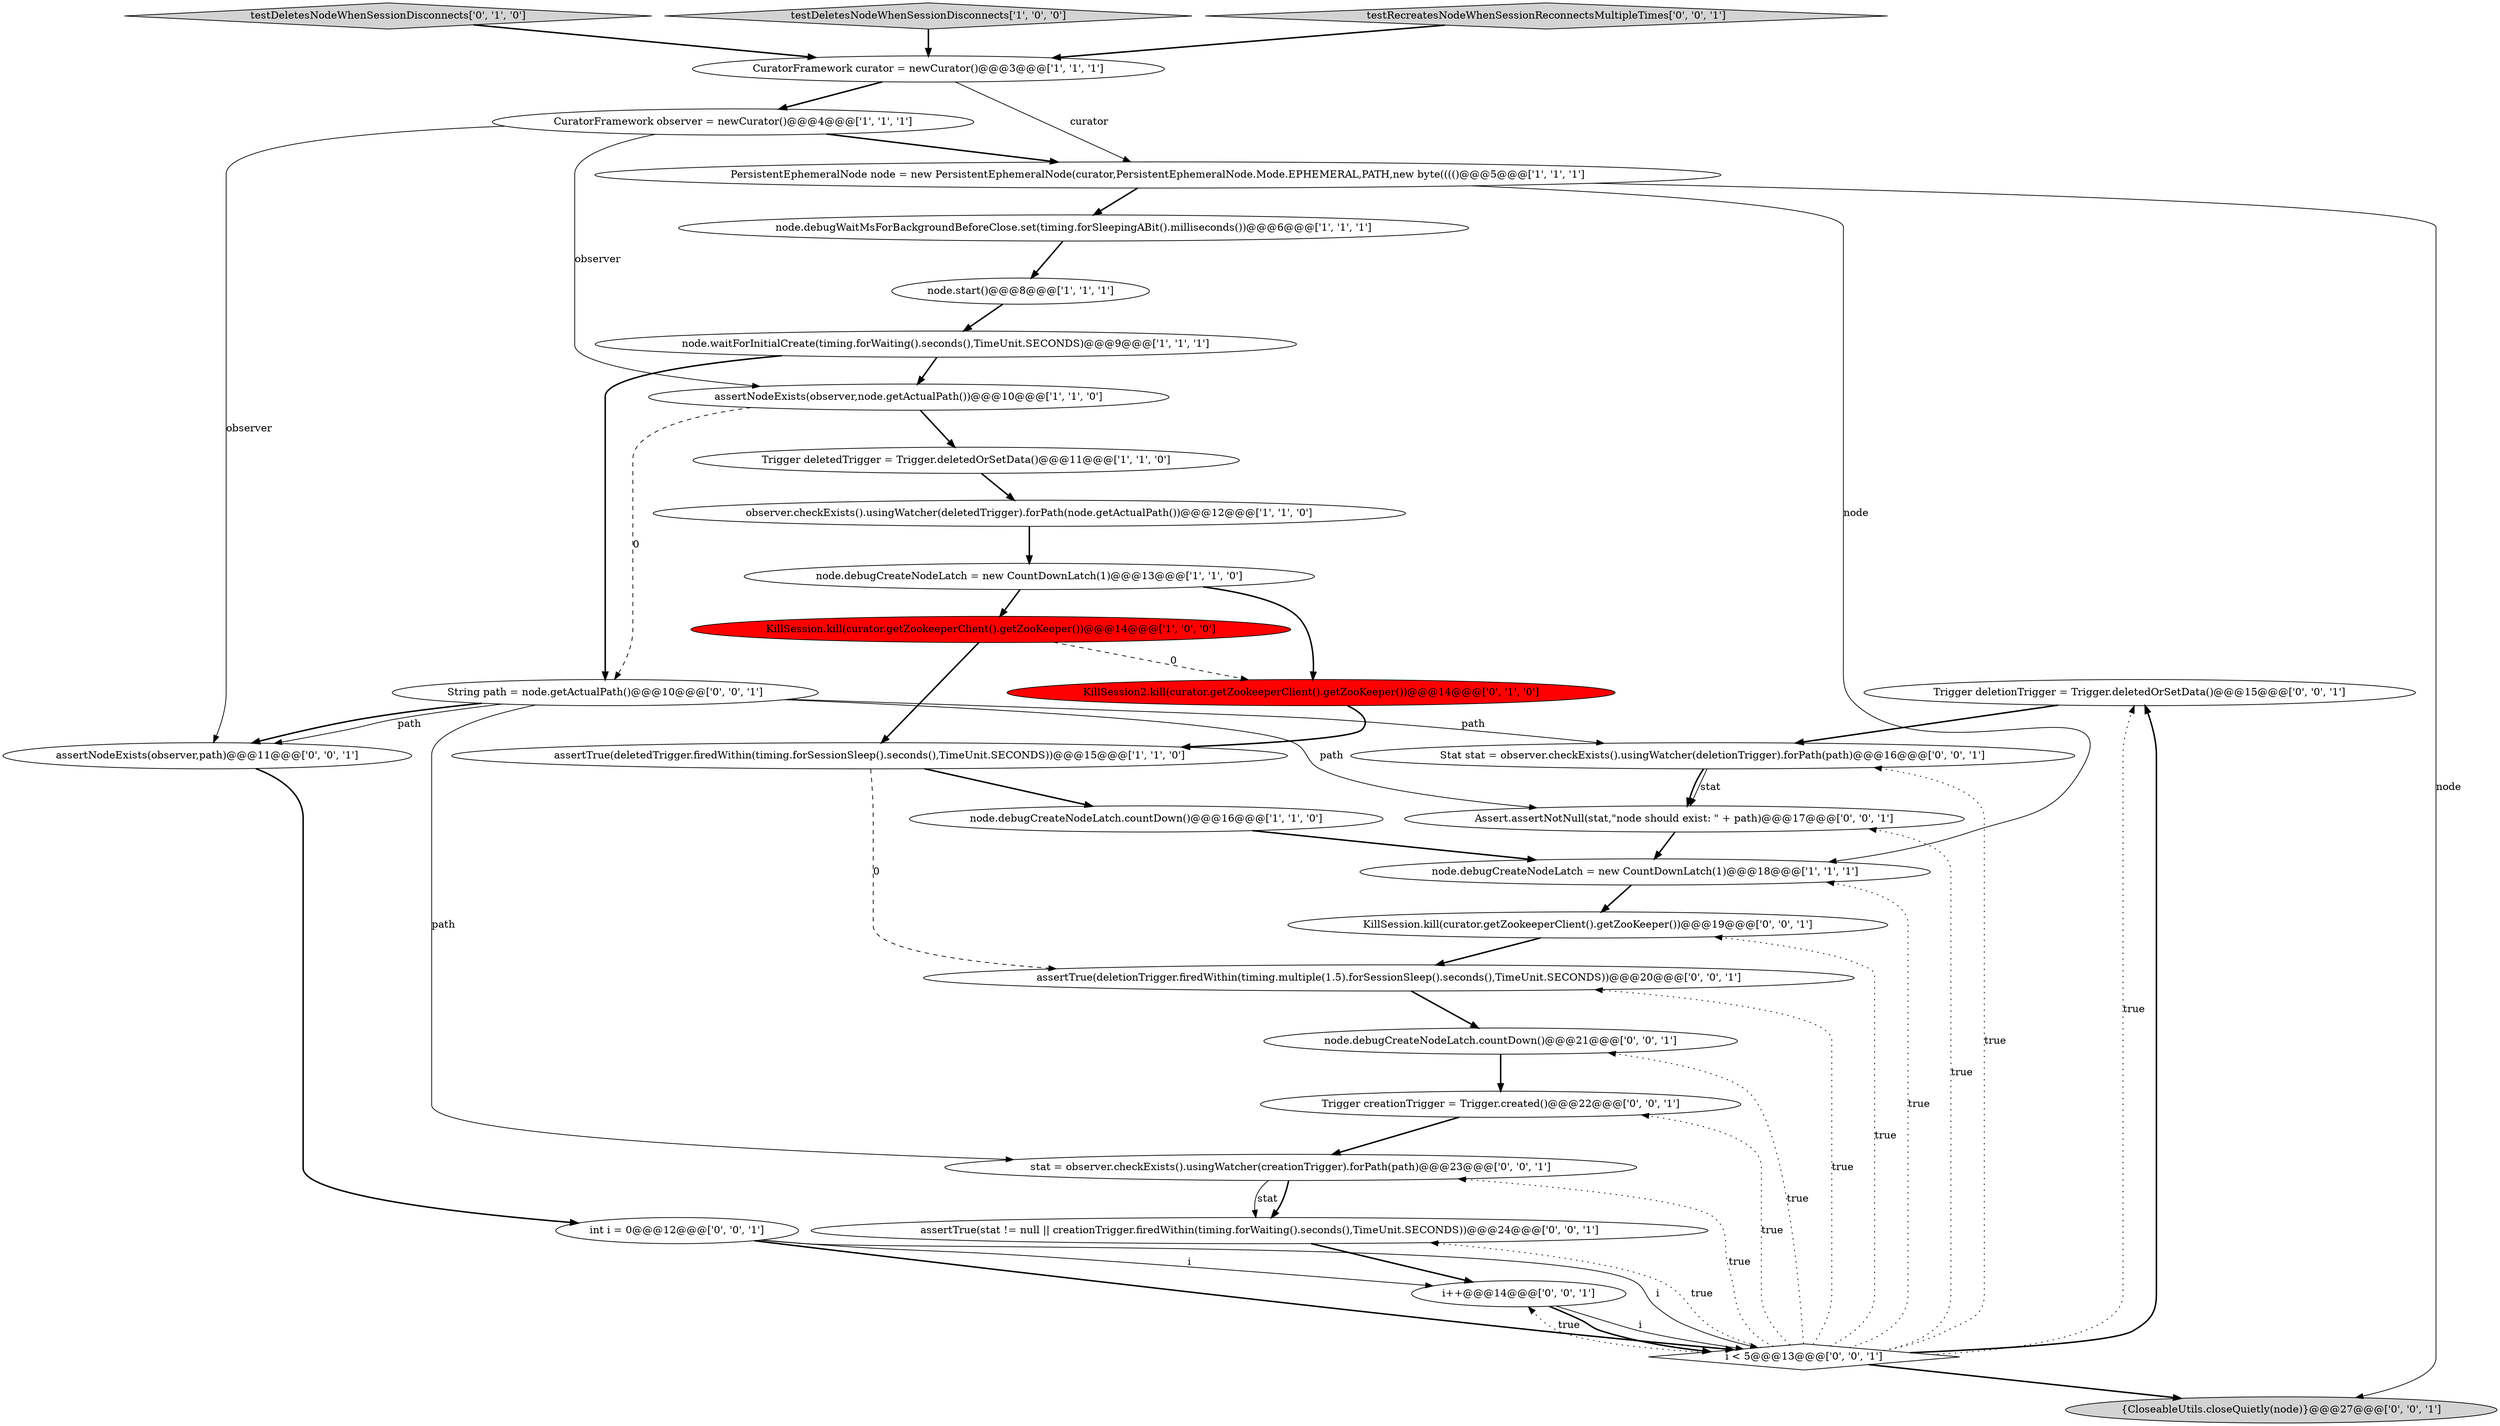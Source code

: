 digraph {
27 [style = filled, label = "Trigger deletionTrigger = Trigger.deletedOrSetData()@@@15@@@['0', '0', '1']", fillcolor = white, shape = ellipse image = "AAA0AAABBB3BBB"];
12 [style = filled, label = "assertNodeExists(observer,node.getActualPath())@@@10@@@['1', '1', '0']", fillcolor = white, shape = ellipse image = "AAA0AAABBB1BBB"];
29 [style = filled, label = "Stat stat = observer.checkExists().usingWatcher(deletionTrigger).forPath(path)@@@16@@@['0', '0', '1']", fillcolor = white, shape = ellipse image = "AAA0AAABBB3BBB"];
21 [style = filled, label = "KillSession.kill(curator.getZookeeperClient().getZooKeeper())@@@19@@@['0', '0', '1']", fillcolor = white, shape = ellipse image = "AAA0AAABBB3BBB"];
22 [style = filled, label = "assertTrue(stat != null || creationTrigger.firedWithin(timing.forWaiting().seconds(),TimeUnit.SECONDS))@@@24@@@['0', '0', '1']", fillcolor = white, shape = ellipse image = "AAA0AAABBB3BBB"];
31 [style = filled, label = "int i = 0@@@12@@@['0', '0', '1']", fillcolor = white, shape = ellipse image = "AAA0AAABBB3BBB"];
0 [style = filled, label = "CuratorFramework curator = newCurator()@@@3@@@['1', '1', '1']", fillcolor = white, shape = ellipse image = "AAA0AAABBB1BBB"];
28 [style = filled, label = "i < 5@@@13@@@['0', '0', '1']", fillcolor = white, shape = diamond image = "AAA0AAABBB3BBB"];
15 [style = filled, label = "testDeletesNodeWhenSessionDisconnects['0', '1', '0']", fillcolor = lightgray, shape = diamond image = "AAA0AAABBB2BBB"];
32 [style = filled, label = "assertTrue(deletionTrigger.firedWithin(timing.multiple(1.5).forSessionSleep().seconds(),TimeUnit.SECONDS))@@@20@@@['0', '0', '1']", fillcolor = white, shape = ellipse image = "AAA0AAABBB3BBB"];
26 [style = filled, label = "{CloseableUtils.closeQuietly(node)}@@@27@@@['0', '0', '1']", fillcolor = lightgray, shape = ellipse image = "AAA0AAABBB3BBB"];
2 [style = filled, label = "testDeletesNodeWhenSessionDisconnects['1', '0', '0']", fillcolor = lightgray, shape = diamond image = "AAA0AAABBB1BBB"];
17 [style = filled, label = "stat = observer.checkExists().usingWatcher(creationTrigger).forPath(path)@@@23@@@['0', '0', '1']", fillcolor = white, shape = ellipse image = "AAA0AAABBB3BBB"];
16 [style = filled, label = "KillSession2.kill(curator.getZookeeperClient().getZooKeeper())@@@14@@@['0', '1', '0']", fillcolor = red, shape = ellipse image = "AAA1AAABBB2BBB"];
19 [style = filled, label = "testRecreatesNodeWhenSessionReconnectsMultipleTimes['0', '0', '1']", fillcolor = lightgray, shape = diamond image = "AAA0AAABBB3BBB"];
14 [style = filled, label = "node.debugCreateNodeLatch.countDown()@@@16@@@['1', '1', '0']", fillcolor = white, shape = ellipse image = "AAA0AAABBB1BBB"];
24 [style = filled, label = "Assert.assertNotNull(stat,\"node should exist: \" + path)@@@17@@@['0', '0', '1']", fillcolor = white, shape = ellipse image = "AAA0AAABBB3BBB"];
30 [style = filled, label = "i++@@@14@@@['0', '0', '1']", fillcolor = white, shape = ellipse image = "AAA0AAABBB3BBB"];
20 [style = filled, label = "node.debugCreateNodeLatch.countDown()@@@21@@@['0', '0', '1']", fillcolor = white, shape = ellipse image = "AAA0AAABBB3BBB"];
18 [style = filled, label = "assertNodeExists(observer,path)@@@11@@@['0', '0', '1']", fillcolor = white, shape = ellipse image = "AAA0AAABBB3BBB"];
23 [style = filled, label = "String path = node.getActualPath()@@@10@@@['0', '0', '1']", fillcolor = white, shape = ellipse image = "AAA0AAABBB3BBB"];
13 [style = filled, label = "Trigger deletedTrigger = Trigger.deletedOrSetData()@@@11@@@['1', '1', '0']", fillcolor = white, shape = ellipse image = "AAA0AAABBB1BBB"];
4 [style = filled, label = "node.start()@@@8@@@['1', '1', '1']", fillcolor = white, shape = ellipse image = "AAA0AAABBB1BBB"];
10 [style = filled, label = "assertTrue(deletedTrigger.firedWithin(timing.forSessionSleep().seconds(),TimeUnit.SECONDS))@@@15@@@['1', '1', '0']", fillcolor = white, shape = ellipse image = "AAA0AAABBB1BBB"];
1 [style = filled, label = "PersistentEphemeralNode node = new PersistentEphemeralNode(curator,PersistentEphemeralNode.Mode.EPHEMERAL,PATH,new byte(((()@@@5@@@['1', '1', '1']", fillcolor = white, shape = ellipse image = "AAA0AAABBB1BBB"];
25 [style = filled, label = "Trigger creationTrigger = Trigger.created()@@@22@@@['0', '0', '1']", fillcolor = white, shape = ellipse image = "AAA0AAABBB3BBB"];
3 [style = filled, label = "CuratorFramework observer = newCurator()@@@4@@@['1', '1', '1']", fillcolor = white, shape = ellipse image = "AAA0AAABBB1BBB"];
5 [style = filled, label = "KillSession.kill(curator.getZookeeperClient().getZooKeeper())@@@14@@@['1', '0', '0']", fillcolor = red, shape = ellipse image = "AAA1AAABBB1BBB"];
6 [style = filled, label = "node.debugCreateNodeLatch = new CountDownLatch(1)@@@13@@@['1', '1', '0']", fillcolor = white, shape = ellipse image = "AAA0AAABBB1BBB"];
11 [style = filled, label = "node.debugCreateNodeLatch = new CountDownLatch(1)@@@18@@@['1', '1', '1']", fillcolor = white, shape = ellipse image = "AAA0AAABBB1BBB"];
7 [style = filled, label = "node.waitForInitialCreate(timing.forWaiting().seconds(),TimeUnit.SECONDS)@@@9@@@['1', '1', '1']", fillcolor = white, shape = ellipse image = "AAA0AAABBB1BBB"];
8 [style = filled, label = "observer.checkExists().usingWatcher(deletedTrigger).forPath(node.getActualPath())@@@12@@@['1', '1', '0']", fillcolor = white, shape = ellipse image = "AAA0AAABBB1BBB"];
9 [style = filled, label = "node.debugWaitMsForBackgroundBeforeClose.set(timing.forSleepingABit().milliseconds())@@@6@@@['1', '1', '1']", fillcolor = white, shape = ellipse image = "AAA0AAABBB1BBB"];
28->11 [style = dotted, label="true"];
0->3 [style = bold, label=""];
5->10 [style = bold, label=""];
18->31 [style = bold, label=""];
12->23 [style = dashed, label="0"];
3->1 [style = bold, label=""];
10->14 [style = bold, label=""];
7->12 [style = bold, label=""];
16->10 [style = bold, label=""];
23->17 [style = solid, label="path"];
28->21 [style = dotted, label="true"];
28->20 [style = dotted, label="true"];
9->4 [style = bold, label=""];
11->21 [style = bold, label=""];
23->29 [style = solid, label="path"];
28->25 [style = dotted, label="true"];
1->11 [style = solid, label="node"];
28->26 [style = bold, label=""];
8->6 [style = bold, label=""];
28->17 [style = dotted, label="true"];
17->22 [style = bold, label=""];
0->1 [style = solid, label="curator"];
20->25 [style = bold, label=""];
25->17 [style = bold, label=""];
22->30 [style = bold, label=""];
4->7 [style = bold, label=""];
1->9 [style = bold, label=""];
19->0 [style = bold, label=""];
1->26 [style = solid, label="node"];
23->24 [style = solid, label="path"];
5->16 [style = dashed, label="0"];
30->28 [style = solid, label="i"];
28->29 [style = dotted, label="true"];
12->13 [style = bold, label=""];
28->30 [style = dotted, label="true"];
6->5 [style = bold, label=""];
2->0 [style = bold, label=""];
30->28 [style = bold, label=""];
28->24 [style = dotted, label="true"];
28->32 [style = dotted, label="true"];
31->30 [style = solid, label="i"];
10->32 [style = dashed, label="0"];
6->16 [style = bold, label=""];
24->11 [style = bold, label=""];
15->0 [style = bold, label=""];
7->23 [style = bold, label=""];
21->32 [style = bold, label=""];
3->12 [style = solid, label="observer"];
29->24 [style = solid, label="stat"];
28->22 [style = dotted, label="true"];
3->18 [style = solid, label="observer"];
17->22 [style = solid, label="stat"];
31->28 [style = bold, label=""];
28->27 [style = bold, label=""];
27->29 [style = bold, label=""];
13->8 [style = bold, label=""];
28->27 [style = dotted, label="true"];
29->24 [style = bold, label=""];
14->11 [style = bold, label=""];
32->20 [style = bold, label=""];
23->18 [style = bold, label=""];
23->18 [style = solid, label="path"];
31->28 [style = solid, label="i"];
}
